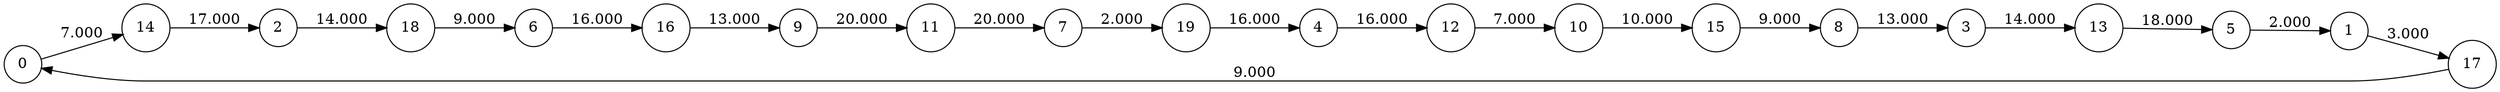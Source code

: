 digraph {
rankdir = LR;
node [shape = circle];
"0" -> "14" [label="7.000"]
"1" -> "17" [label="3.000"]
"15" -> "8" [label="9.000"]
"3" -> "13" [label="14.000"]
"17" -> "0" [label="9.000"]
"5" -> "1" [label="2.000"]
"11" -> "7" [label="20.000"]
"8" -> "3" [label="13.000"]
"2" -> "18" [label="14.000"]
"18" -> "6" [label="9.000"]
"13" -> "5" [label="18.000"]
"19" -> "4" [label="16.000"]
"7" -> "19" [label="2.000"]
"6" -> "16" [label="16.000"]
"14" -> "2" [label="17.000"]
"16" -> "9" [label="13.000"]
"12" -> "10" [label="7.000"]
"10" -> "15" [label="10.000"]
"9" -> "11" [label="20.000"]
"4" -> "12" [label="16.000"]
}


